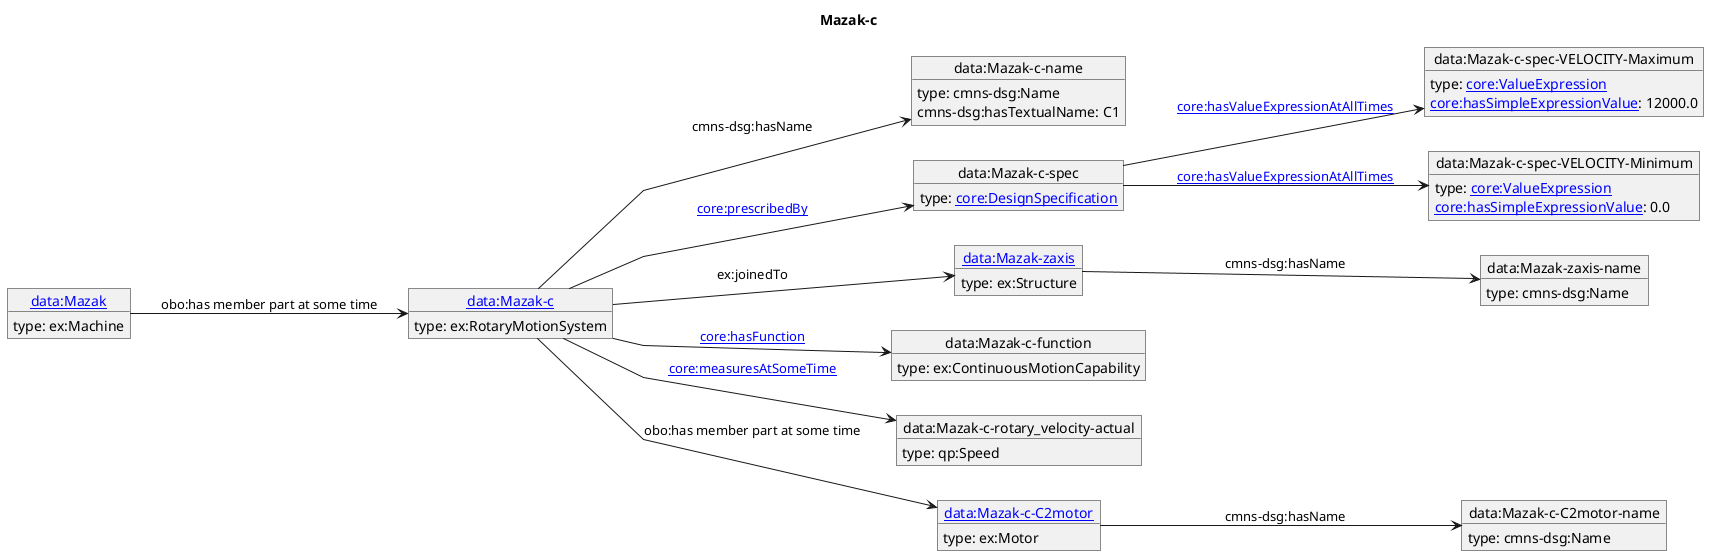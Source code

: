 @startuml
skinparam linetype polyline
left to right direction
title Mazak-c
object "[[./Mazak-c.html data:Mazak-c]]" as o1 {
 type: ex:RotaryMotionSystem 
}
object "data:Mazak-c-name" as o2 {
 type: cmns-dsg:Name 
}
object "data:Mazak-c-spec" as o3 {
 type: [[https://spec.industrialontologies.org/ontology/core/Core/DesignSpecification core:DesignSpecification]] 
}
object "data:Mazak-c-spec-VELOCITY-Maximum" as o4 {
 type: [[https://spec.industrialontologies.org/ontology/core/Core/ValueExpression core:ValueExpression]] 
}
object "data:Mazak-c-spec-VELOCITY-Minimum" as o5 {
 type: [[https://spec.industrialontologies.org/ontology/core/Core/ValueExpression core:ValueExpression]] 
}
object "[[./Mazak-zaxis.html data:Mazak-zaxis]]" as o6 {
 type: ex:Structure 
}
object "data:Mazak-zaxis-name" as o7 {
 type: cmns-dsg:Name 
}
object "data:Mazak-c-function" as o8 {
 type: ex:ContinuousMotionCapability 
}
object "data:Mazak-c-rotary_velocity-actual" as o9 {
 type: qp:Speed 
}
object "[[./Mazak-c-C2motor.html data:Mazak-c-C2motor]]" as o10 {
 type: ex:Motor 
}
object "data:Mazak-c-C2motor-name" as o11 {
 type: cmns-dsg:Name 
}
object "[[./Mazak.html data:Mazak]]" as o12 {
 type: ex:Machine 
}
o1 --> o2 : cmns-dsg:hasName
o2 : cmns-dsg:hasTextualName: C1
o1 --> o3 : [[https://spec.industrialontologies.org/ontology/core/Core/prescribedBy core:prescribedBy]]
o3 --> o4 : [[https://spec.industrialontologies.org/ontology/core/Core/hasValueExpressionAtAllTimes core:hasValueExpressionAtAllTimes]]
o4 : [[https://spec.industrialontologies.org/ontology/core/Core/hasSimpleExpressionValue core:hasSimpleExpressionValue]]: 12000.0
o3 --> o5 : [[https://spec.industrialontologies.org/ontology/core/Core/hasValueExpressionAtAllTimes core:hasValueExpressionAtAllTimes]]
o5 : [[https://spec.industrialontologies.org/ontology/core/Core/hasSimpleExpressionValue core:hasSimpleExpressionValue]]: 0.0
o1 --> o6 : ex:joinedTo
o6 --> o7 : cmns-dsg:hasName
o1 --> o8 : [[https://spec.industrialontologies.org/ontology/core/Core/hasFunction core:hasFunction]]
o1 --> o9 : [[https://spec.industrialontologies.org/ontology/core/Core/measuresAtSomeTime core:measuresAtSomeTime]]
o1 --> o10 : obo:has member part at some time
o10 --> o11 : cmns-dsg:hasName
o12 --> o1 : obo:has member part at some time
@enduml
